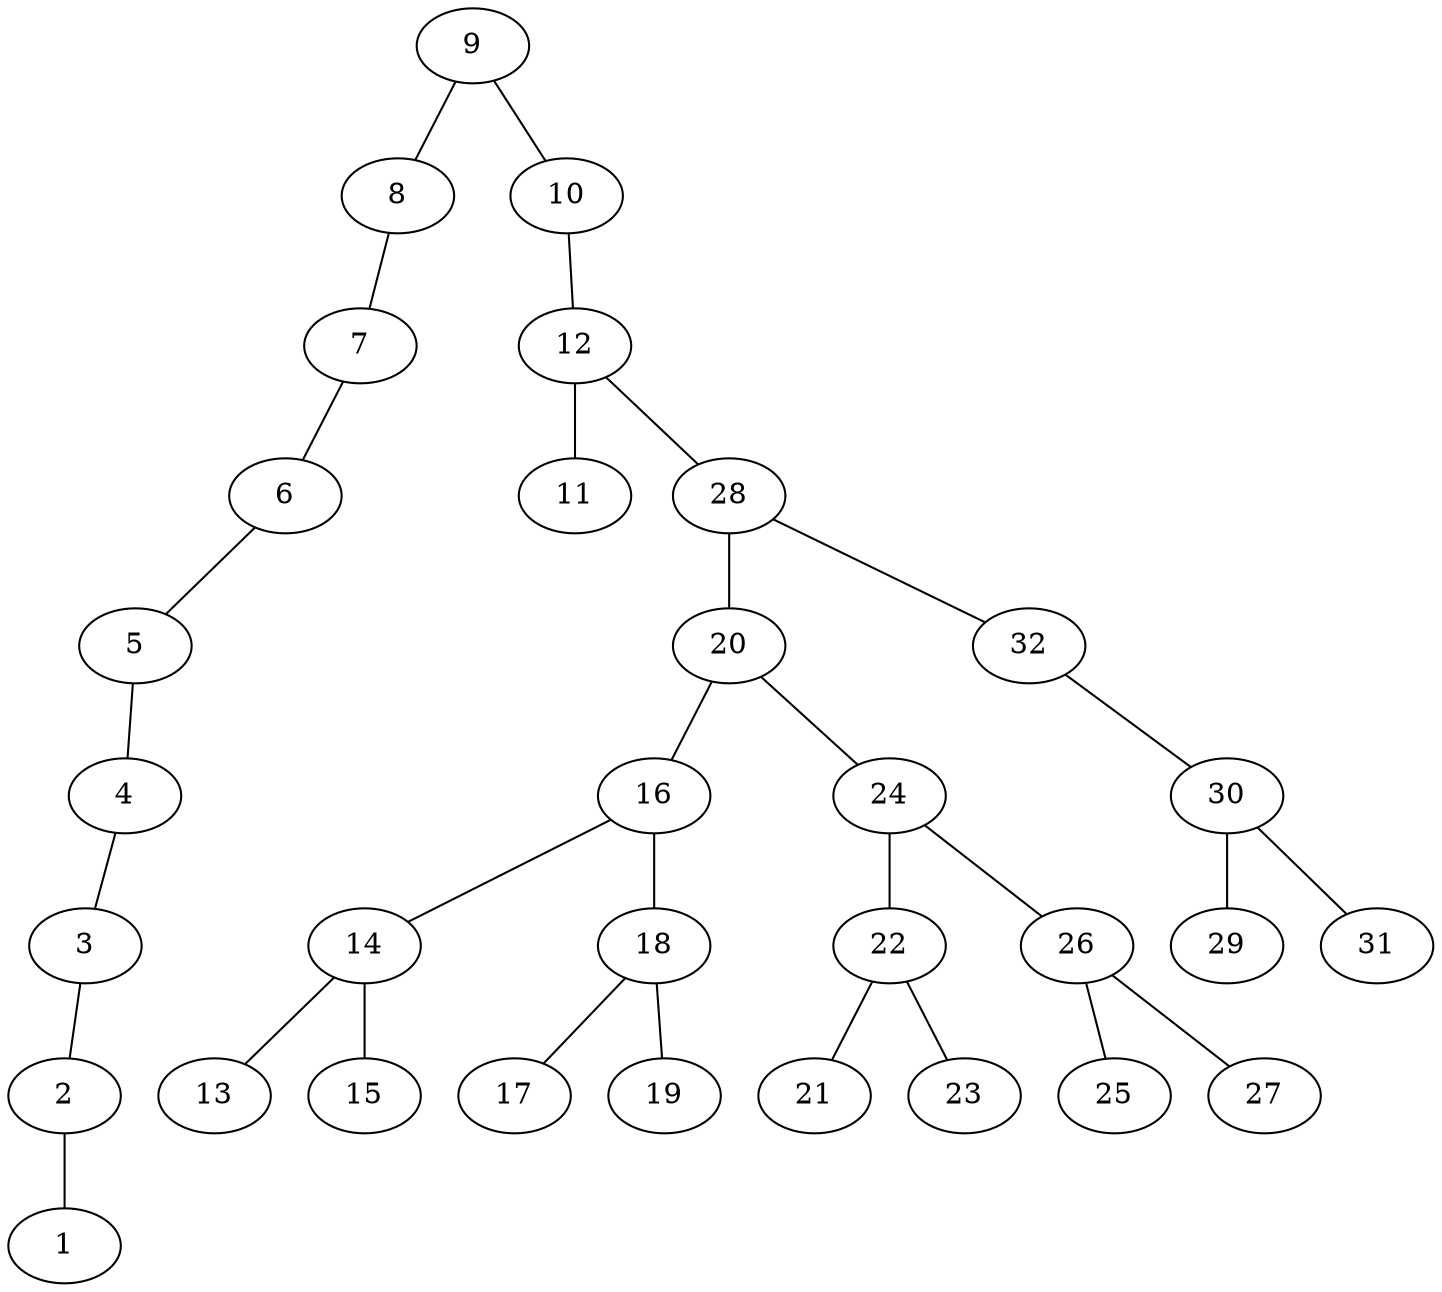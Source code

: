 graph find_9{
9 -- 8;
8 -- 7;
7 -- 6;
6 -- 5;
5 -- 4;
4 -- 3;
3 -- 2;
2 -- 1;
9 -- 10;
10 -- 12;
12 -- 11;
12 -- 28;
28 -- 20;
20 -- 16;
16 -- 14;
14 -- 13;
14 -- 15;
16 -- 18;
18 -- 17;
18 -- 19;
20 -- 24;
24 -- 22;
22 -- 21;
22 -- 23;
24 -- 26;
26 -- 25;
26 -- 27;
28 -- 32;
32 -- 30;
30 -- 29;
30 -- 31;
}

